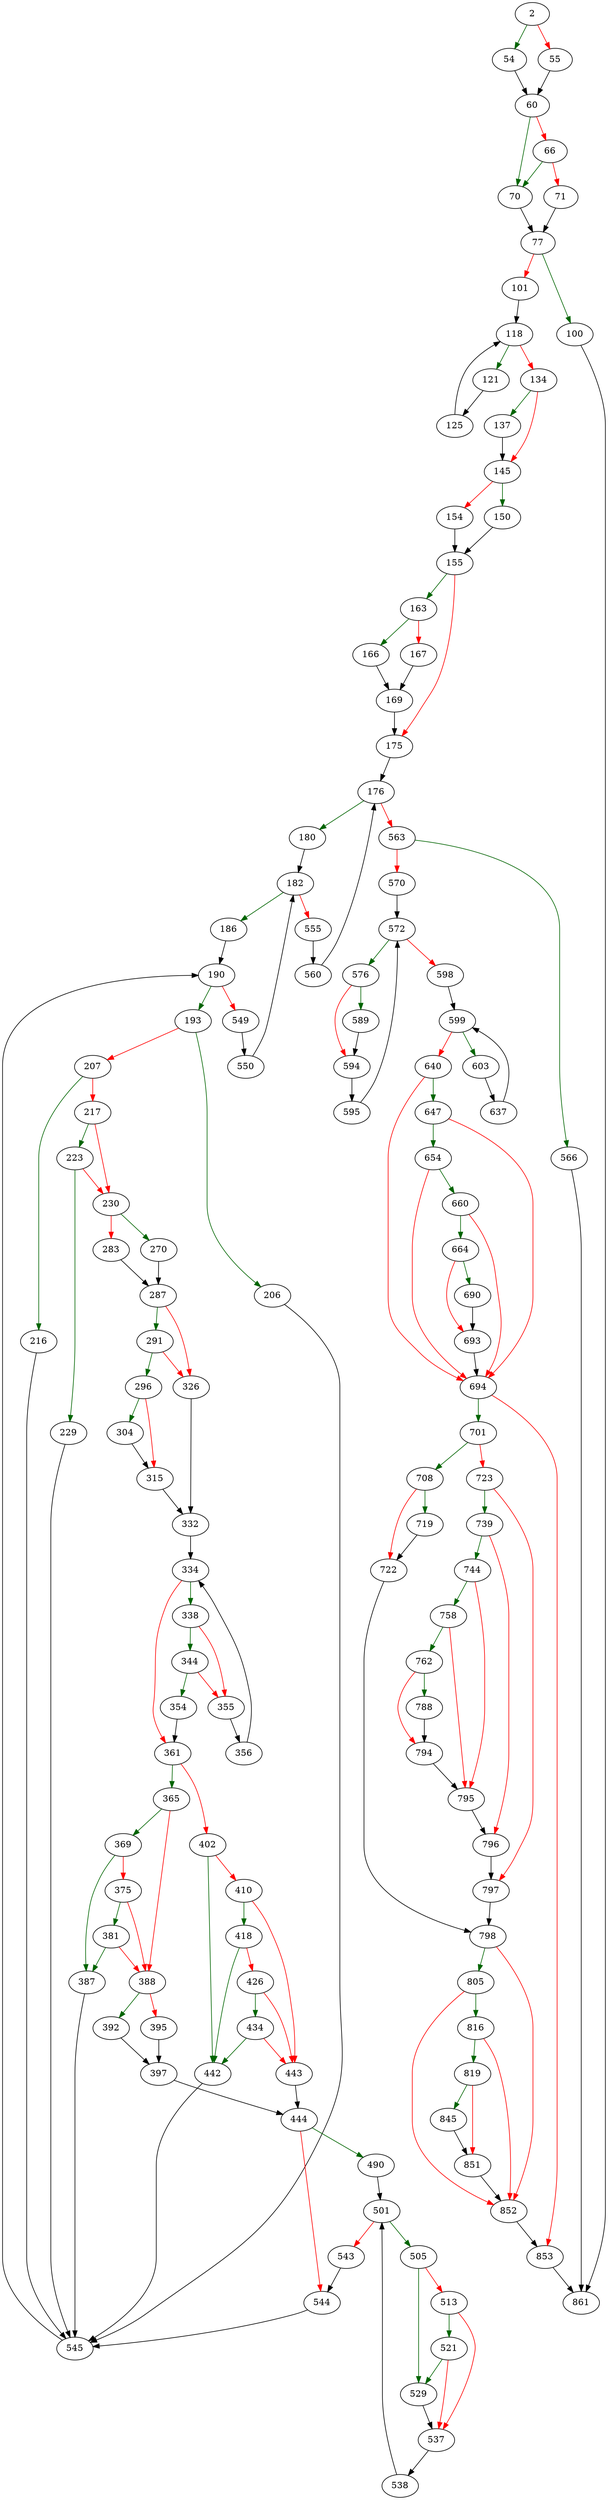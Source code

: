 strict digraph "wherePathSolver" {
	// Node definitions.
	2 [entry=true];
	54;
	55;
	60;
	70;
	66;
	71;
	77;
	100;
	101;
	861;
	118;
	121;
	134;
	125;
	137;
	145;
	150;
	154;
	155;
	163;
	175;
	166;
	167;
	169;
	176;
	180;
	563;
	182;
	186;
	555;
	190;
	193;
	549;
	206;
	207;
	545;
	216;
	217;
	223;
	230;
	229;
	270;
	283;
	287;
	291;
	326;
	296;
	304;
	315;
	332;
	334;
	338;
	361;
	344;
	355;
	354;
	356;
	365;
	402;
	369;
	388;
	387;
	375;
	381;
	392;
	395;
	397;
	444;
	442;
	410;
	418;
	443;
	426;
	434;
	490;
	544;
	501;
	505;
	543;
	529;
	513;
	521;
	537;
	538;
	550;
	560;
	566;
	570;
	572;
	576;
	598;
	589;
	594;
	595;
	599;
	603;
	640;
	637;
	647;
	694;
	654;
	660;
	664;
	690;
	693;
	701;
	853;
	708;
	723;
	719;
	722;
	798;
	739;
	797;
	744;
	796;
	758;
	795;
	762;
	788;
	794;
	805;
	852;
	816;
	819;
	845;
	851;

	// Edge definitions.
	2 -> 54 [
		color=darkgreen
		cond=true
	];
	2 -> 55 [
		color=red
		cond=false
	];
	54 -> 60;
	55 -> 60;
	60 -> 70 [
		color=darkgreen
		cond=true
	];
	60 -> 66 [
		color=red
		cond=false
	];
	70 -> 77;
	66 -> 70 [
		color=darkgreen
		cond=true
	];
	66 -> 71 [
		color=red
		cond=false
	];
	71 -> 77;
	77 -> 100 [
		color=darkgreen
		cond=true
	];
	77 -> 101 [
		color=red
		cond=false
	];
	100 -> 861;
	101 -> 118;
	118 -> 121 [
		color=darkgreen
		cond=true
	];
	118 -> 134 [
		color=red
		cond=false
	];
	121 -> 125;
	134 -> 137 [
		color=darkgreen
		cond=true
	];
	134 -> 145 [
		color=red
		cond=false
	];
	125 -> 118;
	137 -> 145;
	145 -> 150 [
		color=darkgreen
		cond=true
	];
	145 -> 154 [
		color=red
		cond=false
	];
	150 -> 155;
	154 -> 155;
	155 -> 163 [
		color=darkgreen
		cond=true
	];
	155 -> 175 [
		color=red
		cond=false
	];
	163 -> 166 [
		color=darkgreen
		cond=true
	];
	163 -> 167 [
		color=red
		cond=false
	];
	175 -> 176;
	166 -> 169;
	167 -> 169;
	169 -> 175;
	176 -> 180 [
		color=darkgreen
		cond=true
	];
	176 -> 563 [
		color=red
		cond=false
	];
	180 -> 182;
	563 -> 566 [
		color=darkgreen
		cond=true
	];
	563 -> 570 [
		color=red
		cond=false
	];
	182 -> 186 [
		color=darkgreen
		cond=true
	];
	182 -> 555 [
		color=red
		cond=false
	];
	186 -> 190;
	555 -> 560;
	190 -> 193 [
		color=darkgreen
		cond=true
	];
	190 -> 549 [
		color=red
		cond=false
	];
	193 -> 206 [
		color=darkgreen
		cond=true
	];
	193 -> 207 [
		color=red
		cond=false
	];
	549 -> 550;
	206 -> 545;
	207 -> 216 [
		color=darkgreen
		cond=true
	];
	207 -> 217 [
		color=red
		cond=false
	];
	545 -> 190;
	216 -> 545;
	217 -> 223 [
		color=darkgreen
		cond=true
	];
	217 -> 230 [
		color=red
		cond=false
	];
	223 -> 230 [
		color=red
		cond=false
	];
	223 -> 229 [
		color=darkgreen
		cond=true
	];
	230 -> 270 [
		color=darkgreen
		cond=true
	];
	230 -> 283 [
		color=red
		cond=false
	];
	229 -> 545;
	270 -> 287;
	283 -> 287;
	287 -> 291 [
		color=darkgreen
		cond=true
	];
	287 -> 326 [
		color=red
		cond=false
	];
	291 -> 326 [
		color=red
		cond=false
	];
	291 -> 296 [
		color=darkgreen
		cond=true
	];
	326 -> 332;
	296 -> 304 [
		color=darkgreen
		cond=true
	];
	296 -> 315 [
		color=red
		cond=false
	];
	304 -> 315;
	315 -> 332;
	332 -> 334;
	334 -> 338 [
		color=darkgreen
		cond=true
	];
	334 -> 361 [
		color=red
		cond=false
	];
	338 -> 344 [
		color=darkgreen
		cond=true
	];
	338 -> 355 [
		color=red
		cond=false
	];
	361 -> 365 [
		color=darkgreen
		cond=true
	];
	361 -> 402 [
		color=red
		cond=false
	];
	344 -> 355 [
		color=red
		cond=false
	];
	344 -> 354 [
		color=darkgreen
		cond=true
	];
	355 -> 356;
	354 -> 361;
	356 -> 334;
	365 -> 369 [
		color=darkgreen
		cond=true
	];
	365 -> 388 [
		color=red
		cond=false
	];
	402 -> 442 [
		color=darkgreen
		cond=true
	];
	402 -> 410 [
		color=red
		cond=false
	];
	369 -> 387 [
		color=darkgreen
		cond=true
	];
	369 -> 375 [
		color=red
		cond=false
	];
	388 -> 392 [
		color=darkgreen
		cond=true
	];
	388 -> 395 [
		color=red
		cond=false
	];
	387 -> 545;
	375 -> 388 [
		color=red
		cond=false
	];
	375 -> 381 [
		color=darkgreen
		cond=true
	];
	381 -> 388 [
		color=red
		cond=false
	];
	381 -> 387 [
		color=darkgreen
		cond=true
	];
	392 -> 397;
	395 -> 397;
	397 -> 444;
	444 -> 490 [
		color=darkgreen
		cond=true
	];
	444 -> 544 [
		color=red
		cond=false
	];
	442 -> 545;
	410 -> 418 [
		color=darkgreen
		cond=true
	];
	410 -> 443 [
		color=red
		cond=false
	];
	418 -> 442 [
		color=darkgreen
		cond=true
	];
	418 -> 426 [
		color=red
		cond=false
	];
	443 -> 444;
	426 -> 443 [
		color=red
		cond=false
	];
	426 -> 434 [
		color=darkgreen
		cond=true
	];
	434 -> 442 [
		color=darkgreen
		cond=true
	];
	434 -> 443 [
		color=red
		cond=false
	];
	490 -> 501;
	544 -> 545;
	501 -> 505 [
		color=darkgreen
		cond=true
	];
	501 -> 543 [
		color=red
		cond=false
	];
	505 -> 529 [
		color=darkgreen
		cond=true
	];
	505 -> 513 [
		color=red
		cond=false
	];
	543 -> 544;
	529 -> 537;
	513 -> 521 [
		color=darkgreen
		cond=true
	];
	513 -> 537 [
		color=red
		cond=false
	];
	521 -> 529 [
		color=darkgreen
		cond=true
	];
	521 -> 537 [
		color=red
		cond=false
	];
	537 -> 538;
	538 -> 501;
	550 -> 182;
	560 -> 176;
	566 -> 861;
	570 -> 572;
	572 -> 576 [
		color=darkgreen
		cond=true
	];
	572 -> 598 [
		color=red
		cond=false
	];
	576 -> 589 [
		color=darkgreen
		cond=true
	];
	576 -> 594 [
		color=red
		cond=false
	];
	598 -> 599;
	589 -> 594;
	594 -> 595;
	595 -> 572;
	599 -> 603 [
		color=darkgreen
		cond=true
	];
	599 -> 640 [
		color=red
		cond=false
	];
	603 -> 637;
	640 -> 647 [
		color=darkgreen
		cond=true
	];
	640 -> 694 [
		color=red
		cond=false
	];
	637 -> 599;
	647 -> 694 [
		color=red
		cond=false
	];
	647 -> 654 [
		color=darkgreen
		cond=true
	];
	694 -> 701 [
		color=darkgreen
		cond=true
	];
	694 -> 853 [
		color=red
		cond=false
	];
	654 -> 694 [
		color=red
		cond=false
	];
	654 -> 660 [
		color=darkgreen
		cond=true
	];
	660 -> 694 [
		color=red
		cond=false
	];
	660 -> 664 [
		color=darkgreen
		cond=true
	];
	664 -> 690 [
		color=darkgreen
		cond=true
	];
	664 -> 693 [
		color=red
		cond=false
	];
	690 -> 693;
	693 -> 694;
	701 -> 708 [
		color=darkgreen
		cond=true
	];
	701 -> 723 [
		color=red
		cond=false
	];
	853 -> 861;
	708 -> 719 [
		color=darkgreen
		cond=true
	];
	708 -> 722 [
		color=red
		cond=false
	];
	723 -> 739 [
		color=darkgreen
		cond=true
	];
	723 -> 797 [
		color=red
		cond=false
	];
	719 -> 722;
	722 -> 798;
	798 -> 805 [
		color=darkgreen
		cond=true
	];
	798 -> 852 [
		color=red
		cond=false
	];
	739 -> 744 [
		color=darkgreen
		cond=true
	];
	739 -> 796 [
		color=red
		cond=false
	];
	797 -> 798;
	744 -> 758 [
		color=darkgreen
		cond=true
	];
	744 -> 795 [
		color=red
		cond=false
	];
	796 -> 797;
	758 -> 795 [
		color=red
		cond=false
	];
	758 -> 762 [
		color=darkgreen
		cond=true
	];
	795 -> 796;
	762 -> 788 [
		color=darkgreen
		cond=true
	];
	762 -> 794 [
		color=red
		cond=false
	];
	788 -> 794;
	794 -> 795;
	805 -> 852 [
		color=red
		cond=false
	];
	805 -> 816 [
		color=darkgreen
		cond=true
	];
	852 -> 853;
	816 -> 852 [
		color=red
		cond=false
	];
	816 -> 819 [
		color=darkgreen
		cond=true
	];
	819 -> 845 [
		color=darkgreen
		cond=true
	];
	819 -> 851 [
		color=red
		cond=false
	];
	845 -> 851;
	851 -> 852;
}